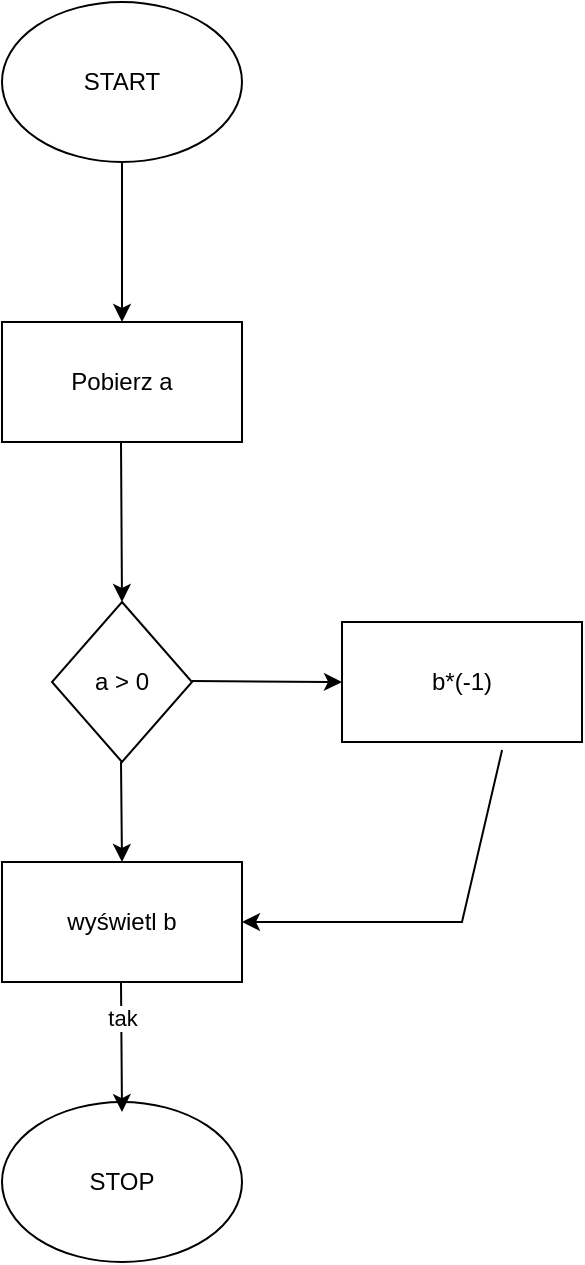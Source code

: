 <mxfile version="20.8.23" type="github">
  <diagram id="C5RBs43oDa-KdzZeNtuy" name="Page-1">
    <mxGraphModel dx="1434" dy="796" grid="1" gridSize="10" guides="1" tooltips="1" connect="1" arrows="1" fold="1" page="1" pageScale="1" pageWidth="827" pageHeight="1169" math="0" shadow="0">
      <root>
        <mxCell id="WIyWlLk6GJQsqaUBKTNV-0" />
        <mxCell id="WIyWlLk6GJQsqaUBKTNV-1" parent="WIyWlLk6GJQsqaUBKTNV-0" />
        <mxCell id="tKP1ffk-thNMOhnyJDgJ-0" value="START" style="ellipse;whiteSpace=wrap;html=1;" parent="WIyWlLk6GJQsqaUBKTNV-1" vertex="1">
          <mxGeometry x="200" y="50" width="120" height="80" as="geometry" />
        </mxCell>
        <mxCell id="tKP1ffk-thNMOhnyJDgJ-1" value="" style="endArrow=classic;html=1;rounded=0;exitX=0.5;exitY=1;exitDx=0;exitDy=0;entryX=0.5;entryY=0;entryDx=0;entryDy=0;" parent="WIyWlLk6GJQsqaUBKTNV-1" source="tKP1ffk-thNMOhnyJDgJ-0" target="tKP1ffk-thNMOhnyJDgJ-2" edge="1">
          <mxGeometry width="50" height="50" relative="1" as="geometry">
            <mxPoint x="260" y="270" as="sourcePoint" />
            <mxPoint x="260" y="210" as="targetPoint" />
            <Array as="points" />
          </mxGeometry>
        </mxCell>
        <mxCell id="tKP1ffk-thNMOhnyJDgJ-2" value="Pobierz a" style="rounded=0;whiteSpace=wrap;html=1;" parent="WIyWlLk6GJQsqaUBKTNV-1" vertex="1">
          <mxGeometry x="200" y="210" width="120" height="60" as="geometry" />
        </mxCell>
        <mxCell id="uJV1SBW9gFPxUJAAw05V-3" value="STOP" style="ellipse;whiteSpace=wrap;html=1;" vertex="1" parent="WIyWlLk6GJQsqaUBKTNV-1">
          <mxGeometry x="200" y="600" width="120" height="80" as="geometry" />
        </mxCell>
        <mxCell id="uJV1SBW9gFPxUJAAw05V-4" value="a &amp;gt; 0" style="rhombus;whiteSpace=wrap;html=1;" vertex="1" parent="WIyWlLk6GJQsqaUBKTNV-1">
          <mxGeometry x="225" y="350" width="70" height="80" as="geometry" />
        </mxCell>
        <mxCell id="uJV1SBW9gFPxUJAAw05V-12" value="" style="endArrow=classic;html=1;rounded=0;exitX=0.5;exitY=1;exitDx=0;exitDy=0;entryX=0.5;entryY=0;entryDx=0;entryDy=0;" edge="1" parent="WIyWlLk6GJQsqaUBKTNV-1" target="uJV1SBW9gFPxUJAAw05V-4">
          <mxGeometry width="50" height="50" relative="1" as="geometry">
            <mxPoint x="259.5" y="270" as="sourcePoint" />
            <mxPoint x="259.5" y="350" as="targetPoint" />
            <Array as="points" />
          </mxGeometry>
        </mxCell>
        <mxCell id="uJV1SBW9gFPxUJAAw05V-13" value="" style="endArrow=classic;html=1;rounded=0;entryX=0;entryY=0.5;entryDx=0;entryDy=0;" edge="1" parent="WIyWlLk6GJQsqaUBKTNV-1" target="uJV1SBW9gFPxUJAAw05V-14">
          <mxGeometry width="50" height="50" relative="1" as="geometry">
            <mxPoint x="295" y="389.5" as="sourcePoint" />
            <mxPoint x="355" y="389.5" as="targetPoint" />
          </mxGeometry>
        </mxCell>
        <mxCell id="uJV1SBW9gFPxUJAAw05V-14" value="b*(-1)" style="rounded=0;whiteSpace=wrap;html=1;" vertex="1" parent="WIyWlLk6GJQsqaUBKTNV-1">
          <mxGeometry x="370" y="360" width="120" height="60" as="geometry" />
        </mxCell>
        <mxCell id="uJV1SBW9gFPxUJAAw05V-15" value="wyświetl b" style="rounded=0;whiteSpace=wrap;html=1;" vertex="1" parent="WIyWlLk6GJQsqaUBKTNV-1">
          <mxGeometry x="200" y="480" width="120" height="60" as="geometry" />
        </mxCell>
        <mxCell id="uJV1SBW9gFPxUJAAw05V-16" value="" style="endArrow=classic;html=1;rounded=0;exitX=0.5;exitY=1;exitDx=0;exitDy=0;entryX=0.5;entryY=0;entryDx=0;entryDy=0;" edge="1" parent="WIyWlLk6GJQsqaUBKTNV-1" target="uJV1SBW9gFPxUJAAw05V-15">
          <mxGeometry width="50" height="50" relative="1" as="geometry">
            <mxPoint x="259.5" y="430" as="sourcePoint" />
            <mxPoint x="260" y="480" as="targetPoint" />
            <Array as="points" />
          </mxGeometry>
        </mxCell>
        <mxCell id="uJV1SBW9gFPxUJAAw05V-19" value="" style="endArrow=classic;html=1;rounded=0;entryX=1;entryY=0.5;entryDx=0;entryDy=0;exitX=0.667;exitY=1.067;exitDx=0;exitDy=0;exitPerimeter=0;" edge="1" parent="WIyWlLk6GJQsqaUBKTNV-1" source="uJV1SBW9gFPxUJAAw05V-14" target="uJV1SBW9gFPxUJAAw05V-15">
          <mxGeometry width="50" height="50" relative="1" as="geometry">
            <mxPoint x="440" y="510" as="sourcePoint" />
            <mxPoint x="450" y="470" as="targetPoint" />
            <Array as="points">
              <mxPoint x="430" y="510" />
            </Array>
          </mxGeometry>
        </mxCell>
        <mxCell id="uJV1SBW9gFPxUJAAw05V-20" value="" style="endArrow=classic;html=1;rounded=0;exitX=0.5;exitY=1;exitDx=0;exitDy=0;entryX=0.5;entryY=0.063;entryDx=0;entryDy=0;entryPerimeter=0;" edge="1" parent="WIyWlLk6GJQsqaUBKTNV-1" target="uJV1SBW9gFPxUJAAw05V-3">
          <mxGeometry width="50" height="50" relative="1" as="geometry">
            <mxPoint x="259.5" y="540" as="sourcePoint" />
            <mxPoint x="260" y="580" as="targetPoint" />
            <Array as="points" />
          </mxGeometry>
        </mxCell>
        <mxCell id="uJV1SBW9gFPxUJAAw05V-21" value="tak" style="edgeLabel;html=1;align=center;verticalAlign=middle;resizable=0;points=[];" vertex="1" connectable="0" parent="uJV1SBW9gFPxUJAAw05V-20">
          <mxGeometry x="-0.446" relative="1" as="geometry">
            <mxPoint as="offset" />
          </mxGeometry>
        </mxCell>
      </root>
    </mxGraphModel>
  </diagram>
</mxfile>

